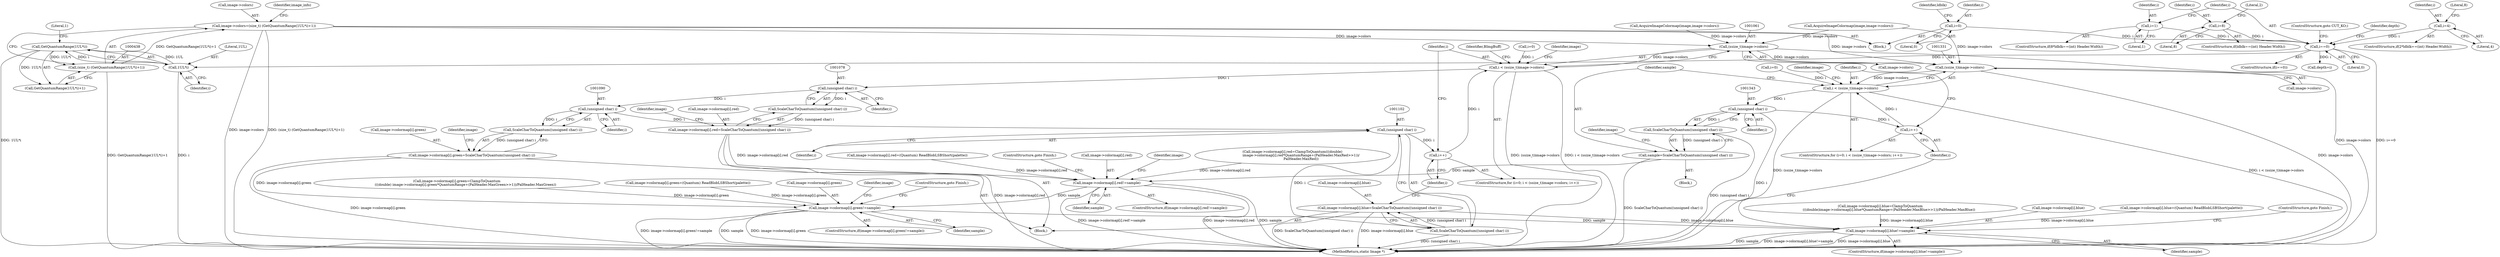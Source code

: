 digraph "0_ImageMagick_1e59b29e520d2beab73e8c78aacd5f1c0d76196d@pointer" {
"1000433" [label="(Call,image->colors=(size_t) (GetQuantumRange(1UL*i)+1))"];
"1000437" [label="(Call,(size_t) (GetQuantumRange(1UL*i)+1))"];
"1000440" [label="(Call,GetQuantumRange(1UL*i))"];
"1000441" [label="(Call,1UL*i)"];
"1000407" [label="(Call,i==0)"];
"1000403" [label="(Call,i=1)"];
"1000366" [label="(Call,i=0)"];
"1000377" [label="(Call,i=8)"];
"1000390" [label="(Call,i=4)"];
"1001060" [label="(Call,(ssize_t)image->colors)"];
"1001058" [label="(Call,i < (ssize_t)image->colors)"];
"1001077" [label="(Call,(unsigned char) i)"];
"1001076" [label="(Call,ScaleCharToQuantum((unsigned char) i))"];
"1001068" [label="(Call,image->colormap[i].red=ScaleCharToQuantum((unsigned char) i))"];
"1001346" [label="(Call,image->colormap[i].red!=sample)"];
"1001357" [label="(Call,image->colormap[i].green!=sample)"];
"1001368" [label="(Call,image->colormap[i].blue!=sample)"];
"1001089" [label="(Call,(unsigned char) i)"];
"1001088" [label="(Call,ScaleCharToQuantum((unsigned char) i))"];
"1001080" [label="(Call,image->colormap[i].green=ScaleCharToQuantum((unsigned char) i))"];
"1001101" [label="(Call,(unsigned char) i)"];
"1001065" [label="(Call,i++)"];
"1001100" [label="(Call,ScaleCharToQuantum((unsigned char) i))"];
"1001092" [label="(Call,image->colormap[i].blue=ScaleCharToQuantum((unsigned char) i))"];
"1001330" [label="(Call,(ssize_t)image->colors)"];
"1001328" [label="(Call,i < (ssize_t)image->colors)"];
"1001342" [label="(Call,(unsigned char) i)"];
"1001335" [label="(Call,i++)"];
"1001341" [label="(Call,ScaleCharToQuantum((unsigned char) i))"];
"1001339" [label="(Call,sample=ScaleCharToQuantum((unsigned char) i))"];
"1000871" [label="(Call,image->colormap[i].red=(Quantum) ReadBlobLSBShort(palette))"];
"1001346" [label="(Call,image->colormap[i].red!=sample)"];
"1001088" [label="(Call,ScaleCharToQuantum((unsigned char) i))"];
"1000412" [label="(Identifier,depth)"];
"1000369" [label="(ControlStructure,if(ldblk==(int) Header.Width))"];
"1001043" [label="(Call,AcquireImageColormap(image,image->colors))"];
"1001336" [label="(Identifier,i)"];
"1001081" [label="(Call,image->colormap[i].green)"];
"1001325" [label="(Call,i=0)"];
"1001377" [label="(ControlStructure,goto Finish;)"];
"1001077" [label="(Call,(unsigned char) i)"];
"1001355" [label="(ControlStructure,goto Finish;)"];
"1001368" [label="(Call,image->colormap[i].blue!=sample)"];
"1000404" [label="(Identifier,i)"];
"1000448" [label="(Identifier,image_info)"];
"1000433" [label="(Call,image->colors=(size_t) (GetQuantumRange(1UL*i)+1))"];
"1000406" [label="(ControlStructure,if(i==0))"];
"1001065" [label="(Call,i++)"];
"1001329" [label="(Identifier,i)"];
"1001356" [label="(ControlStructure,if(image->colormap[i].green!=sample))"];
"1001354" [label="(Identifier,sample)"];
"1000444" [label="(Literal,1)"];
"1000371" [label="(Identifier,ldblk)"];
"1001103" [label="(Identifier,i)"];
"1001382" [label="(Identifier,image)"];
"1000443" [label="(Identifier,i)"];
"1001367" [label="(ControlStructure,if(image->colormap[i].blue!=sample))"];
"1000368" [label="(Literal,0)"];
"1000774" [label="(Call,AcquireImageColormap(image,image->colors))"];
"1000367" [label="(Identifier,i)"];
"1001059" [label="(Identifier,i)"];
"1001066" [label="(Identifier,i)"];
"1000391" [label="(Identifier,i)"];
"1001062" [label="(Call,image->colors)"];
"1001347" [label="(Call,image->colormap[i].red)"];
"1001084" [label="(Identifier,image)"];
"1000434" [label="(Call,image->colors)"];
"1000442" [label="(Literal,1UL)"];
"1000392" [label="(Literal,4)"];
"1000408" [label="(Identifier,i)"];
"1001345" [label="(ControlStructure,if(image->colormap[i].red!=sample))"];
"1001093" [label="(Call,image->colormap[i].blue)"];
"1000440" [label="(Call,GetQuantumRange(1UL*i))"];
"1000410" [label="(ControlStructure,goto CUT_KO;)"];
"1000122" [label="(Block,)"];
"1001101" [label="(Call,(unsigned char) i)"];
"1001055" [label="(Call,i=0)"];
"1001337" [label="(Block,)"];
"1000379" [label="(Literal,8)"];
"1000380" [label="(ControlStructure,if(2*ldblk==(int) Header.Width))"];
"1000943" [label="(Call,image->colormap[i].green=ClampToQuantum\n                (((double) image->colormap[i].green*QuantumRange+(PalHeader.MaxGreen>>1))/PalHeader.MaxGreen))"];
"1000922" [label="(Call,image->colormap[i].green=(Quantum) ReadBlobLSBShort(palette))"];
"1001339" [label="(Call,sample=ScaleCharToQuantum((unsigned char) i))"];
"1001340" [label="(Identifier,sample)"];
"1001067" [label="(Block,)"];
"1000390" [label="(Call,i=4)"];
"1000396" [label="(Literal,8)"];
"1000393" [label="(ControlStructure,if(8*ldblk==(int) Header.Width))"];
"1000366" [label="(Call,i=0)"];
"1001358" [label="(Call,image->colormap[i].green)"];
"1001332" [label="(Call,image->colors)"];
"1001361" [label="(Identifier,image)"];
"1001328" [label="(Call,i < (ssize_t)image->colors)"];
"1000377" [label="(Call,i=8)"];
"1001520" [label="(MethodReturn,static Image *)"];
"1001357" [label="(Call,image->colormap[i].green!=sample)"];
"1001079" [label="(Identifier,i)"];
"1001372" [label="(Identifier,image)"];
"1001335" [label="(Call,i++)"];
"1001092" [label="(Call,image->colormap[i].blue=ScaleCharToQuantum((unsigned char) i))"];
"1001344" [label="(Identifier,i)"];
"1000441" [label="(Call,1UL*i)"];
"1000892" [label="(Call,image->colormap[i].red=ClampToQuantum(((double)\n                image->colormap[i].red*QuantumRange+(PalHeader.MaxRed>>1))/\n                PalHeader.MaxRed))"];
"1001076" [label="(Call,ScaleCharToQuantum((unsigned char) i))"];
"1000994" [label="(Call,image->colormap[i].blue=ClampToQuantum\n                (((double)image->colormap[i].blue*QuantumRange+(PalHeader.MaxBlue>>1))/PalHeader.MaxBlue))"];
"1001350" [label="(Identifier,image)"];
"1000378" [label="(Identifier,i)"];
"1000405" [label="(Literal,1)"];
"1000403" [label="(Call,i=1)"];
"1001060" [label="(Call,(ssize_t)image->colors)"];
"1001054" [label="(ControlStructure,for (i=0; i < (ssize_t)image->colors; i++))"];
"1001324" [label="(ControlStructure,for (i=0; i < (ssize_t)image->colors; i++))"];
"1001091" [label="(Identifier,i)"];
"1000439" [label="(Call,GetQuantumRange(1UL*i)+1)"];
"1001365" [label="(Identifier,sample)"];
"1001072" [label="(Identifier,image)"];
"1001369" [label="(Call,image->colormap[i].blue)"];
"1001341" [label="(Call,ScaleCharToQuantum((unsigned char) i))"];
"1001330" [label="(Call,(ssize_t)image->colors)"];
"1000973" [label="(Call,image->colormap[i].blue=(Quantum) ReadBlobLSBShort(palette))"];
"1001068" [label="(Call,image->colormap[i].red=ScaleCharToQuantum((unsigned char) i))"];
"1001089" [label="(Call,(unsigned char) i)"];
"1000437" [label="(Call,(size_t) (GetQuantumRange(1UL*i)+1))"];
"1000407" [label="(Call,i==0)"];
"1000411" [label="(Call,depth=i)"];
"1000383" [label="(Literal,2)"];
"1001069" [label="(Call,image->colormap[i].red)"];
"1001100" [label="(Call,ScaleCharToQuantum((unsigned char) i))"];
"1001058" [label="(Call,i < (ssize_t)image->colors)"];
"1001376" [label="(Identifier,sample)"];
"1001080" [label="(Call,image->colormap[i].green=ScaleCharToQuantum((unsigned char) i))"];
"1001342" [label="(Call,(unsigned char) i)"];
"1000409" [label="(Literal,0)"];
"1001366" [label="(ControlStructure,goto Finish;)"];
"1001096" [label="(Identifier,image)"];
"1001105" [label="(Identifier,BImgBuff)"];
"1000433" -> "1000122"  [label="AST: "];
"1000433" -> "1000437"  [label="CFG: "];
"1000434" -> "1000433"  [label="AST: "];
"1000437" -> "1000433"  [label="AST: "];
"1000448" -> "1000433"  [label="CFG: "];
"1000433" -> "1001520"  [label="DDG: (size_t) (GetQuantumRange(1UL*i)+1)"];
"1000433" -> "1001520"  [label="DDG: image->colors"];
"1000437" -> "1000433"  [label="DDG: GetQuantumRange(1UL*i)+1"];
"1000433" -> "1001060"  [label="DDG: image->colors"];
"1000433" -> "1001330"  [label="DDG: image->colors"];
"1000437" -> "1000439"  [label="CFG: "];
"1000438" -> "1000437"  [label="AST: "];
"1000439" -> "1000437"  [label="AST: "];
"1000437" -> "1001520"  [label="DDG: GetQuantumRange(1UL*i)+1"];
"1000440" -> "1000437"  [label="DDG: 1UL*i"];
"1000440" -> "1000439"  [label="AST: "];
"1000440" -> "1000441"  [label="CFG: "];
"1000441" -> "1000440"  [label="AST: "];
"1000444" -> "1000440"  [label="CFG: "];
"1000440" -> "1001520"  [label="DDG: 1UL*i"];
"1000440" -> "1000439"  [label="DDG: 1UL*i"];
"1000441" -> "1000440"  [label="DDG: 1UL"];
"1000441" -> "1000440"  [label="DDG: i"];
"1000441" -> "1000443"  [label="CFG: "];
"1000442" -> "1000441"  [label="AST: "];
"1000443" -> "1000441"  [label="AST: "];
"1000441" -> "1001520"  [label="DDG: i"];
"1000407" -> "1000441"  [label="DDG: i"];
"1000407" -> "1000406"  [label="AST: "];
"1000407" -> "1000409"  [label="CFG: "];
"1000408" -> "1000407"  [label="AST: "];
"1000409" -> "1000407"  [label="AST: "];
"1000410" -> "1000407"  [label="CFG: "];
"1000412" -> "1000407"  [label="CFG: "];
"1000407" -> "1001520"  [label="DDG: i==0"];
"1000403" -> "1000407"  [label="DDG: i"];
"1000366" -> "1000407"  [label="DDG: i"];
"1000377" -> "1000407"  [label="DDG: i"];
"1000390" -> "1000407"  [label="DDG: i"];
"1000407" -> "1000411"  [label="DDG: i"];
"1000403" -> "1000393"  [label="AST: "];
"1000403" -> "1000405"  [label="CFG: "];
"1000404" -> "1000403"  [label="AST: "];
"1000405" -> "1000403"  [label="AST: "];
"1000408" -> "1000403"  [label="CFG: "];
"1000366" -> "1000122"  [label="AST: "];
"1000366" -> "1000368"  [label="CFG: "];
"1000367" -> "1000366"  [label="AST: "];
"1000368" -> "1000366"  [label="AST: "];
"1000371" -> "1000366"  [label="CFG: "];
"1000377" -> "1000369"  [label="AST: "];
"1000377" -> "1000379"  [label="CFG: "];
"1000378" -> "1000377"  [label="AST: "];
"1000379" -> "1000377"  [label="AST: "];
"1000383" -> "1000377"  [label="CFG: "];
"1000390" -> "1000380"  [label="AST: "];
"1000390" -> "1000392"  [label="CFG: "];
"1000391" -> "1000390"  [label="AST: "];
"1000392" -> "1000390"  [label="AST: "];
"1000396" -> "1000390"  [label="CFG: "];
"1001060" -> "1001058"  [label="AST: "];
"1001060" -> "1001062"  [label="CFG: "];
"1001061" -> "1001060"  [label="AST: "];
"1001062" -> "1001060"  [label="AST: "];
"1001058" -> "1001060"  [label="CFG: "];
"1001060" -> "1001520"  [label="DDG: image->colors"];
"1001060" -> "1001058"  [label="DDG: image->colors"];
"1001043" -> "1001060"  [label="DDG: image->colors"];
"1000774" -> "1001060"  [label="DDG: image->colors"];
"1001060" -> "1001330"  [label="DDG: image->colors"];
"1001058" -> "1001054"  [label="AST: "];
"1001059" -> "1001058"  [label="AST: "];
"1001072" -> "1001058"  [label="CFG: "];
"1001105" -> "1001058"  [label="CFG: "];
"1001058" -> "1001520"  [label="DDG: i < (ssize_t)image->colors"];
"1001058" -> "1001520"  [label="DDG: (ssize_t)image->colors"];
"1001065" -> "1001058"  [label="DDG: i"];
"1001055" -> "1001058"  [label="DDG: i"];
"1001058" -> "1001077"  [label="DDG: i"];
"1001077" -> "1001076"  [label="AST: "];
"1001077" -> "1001079"  [label="CFG: "];
"1001078" -> "1001077"  [label="AST: "];
"1001079" -> "1001077"  [label="AST: "];
"1001076" -> "1001077"  [label="CFG: "];
"1001077" -> "1001076"  [label="DDG: i"];
"1001077" -> "1001089"  [label="DDG: i"];
"1001076" -> "1001068"  [label="AST: "];
"1001068" -> "1001076"  [label="CFG: "];
"1001076" -> "1001068"  [label="DDG: (unsigned char) i"];
"1001068" -> "1001067"  [label="AST: "];
"1001069" -> "1001068"  [label="AST: "];
"1001084" -> "1001068"  [label="CFG: "];
"1001068" -> "1001520"  [label="DDG: image->colormap[i].red"];
"1001068" -> "1001346"  [label="DDG: image->colormap[i].red"];
"1001346" -> "1001345"  [label="AST: "];
"1001346" -> "1001354"  [label="CFG: "];
"1001347" -> "1001346"  [label="AST: "];
"1001354" -> "1001346"  [label="AST: "];
"1001355" -> "1001346"  [label="CFG: "];
"1001361" -> "1001346"  [label="CFG: "];
"1001346" -> "1001520"  [label="DDG: image->colormap[i].red"];
"1001346" -> "1001520"  [label="DDG: sample"];
"1001346" -> "1001520"  [label="DDG: image->colormap[i].red!=sample"];
"1000892" -> "1001346"  [label="DDG: image->colormap[i].red"];
"1000871" -> "1001346"  [label="DDG: image->colormap[i].red"];
"1001339" -> "1001346"  [label="DDG: sample"];
"1001346" -> "1001357"  [label="DDG: sample"];
"1001357" -> "1001356"  [label="AST: "];
"1001357" -> "1001365"  [label="CFG: "];
"1001358" -> "1001357"  [label="AST: "];
"1001365" -> "1001357"  [label="AST: "];
"1001366" -> "1001357"  [label="CFG: "];
"1001372" -> "1001357"  [label="CFG: "];
"1001357" -> "1001520"  [label="DDG: image->colormap[i].green!=sample"];
"1001357" -> "1001520"  [label="DDG: sample"];
"1001357" -> "1001520"  [label="DDG: image->colormap[i].green"];
"1000943" -> "1001357"  [label="DDG: image->colormap[i].green"];
"1000922" -> "1001357"  [label="DDG: image->colormap[i].green"];
"1001080" -> "1001357"  [label="DDG: image->colormap[i].green"];
"1001357" -> "1001368"  [label="DDG: sample"];
"1001368" -> "1001367"  [label="AST: "];
"1001368" -> "1001376"  [label="CFG: "];
"1001369" -> "1001368"  [label="AST: "];
"1001376" -> "1001368"  [label="AST: "];
"1001377" -> "1001368"  [label="CFG: "];
"1001336" -> "1001368"  [label="CFG: "];
"1001368" -> "1001520"  [label="DDG: sample"];
"1001368" -> "1001520"  [label="DDG: image->colormap[i].blue!=sample"];
"1001368" -> "1001520"  [label="DDG: image->colormap[i].blue"];
"1000973" -> "1001368"  [label="DDG: image->colormap[i].blue"];
"1000994" -> "1001368"  [label="DDG: image->colormap[i].blue"];
"1001092" -> "1001368"  [label="DDG: image->colormap[i].blue"];
"1001089" -> "1001088"  [label="AST: "];
"1001089" -> "1001091"  [label="CFG: "];
"1001090" -> "1001089"  [label="AST: "];
"1001091" -> "1001089"  [label="AST: "];
"1001088" -> "1001089"  [label="CFG: "];
"1001089" -> "1001088"  [label="DDG: i"];
"1001089" -> "1001101"  [label="DDG: i"];
"1001088" -> "1001080"  [label="AST: "];
"1001080" -> "1001088"  [label="CFG: "];
"1001088" -> "1001080"  [label="DDG: (unsigned char) i"];
"1001080" -> "1001067"  [label="AST: "];
"1001081" -> "1001080"  [label="AST: "];
"1001096" -> "1001080"  [label="CFG: "];
"1001080" -> "1001520"  [label="DDG: image->colormap[i].green"];
"1001101" -> "1001100"  [label="AST: "];
"1001101" -> "1001103"  [label="CFG: "];
"1001102" -> "1001101"  [label="AST: "];
"1001103" -> "1001101"  [label="AST: "];
"1001100" -> "1001101"  [label="CFG: "];
"1001101" -> "1001065"  [label="DDG: i"];
"1001101" -> "1001100"  [label="DDG: i"];
"1001065" -> "1001054"  [label="AST: "];
"1001065" -> "1001066"  [label="CFG: "];
"1001066" -> "1001065"  [label="AST: "];
"1001059" -> "1001065"  [label="CFG: "];
"1001100" -> "1001092"  [label="AST: "];
"1001092" -> "1001100"  [label="CFG: "];
"1001100" -> "1001520"  [label="DDG: (unsigned char) i"];
"1001100" -> "1001092"  [label="DDG: (unsigned char) i"];
"1001092" -> "1001067"  [label="AST: "];
"1001093" -> "1001092"  [label="AST: "];
"1001066" -> "1001092"  [label="CFG: "];
"1001092" -> "1001520"  [label="DDG: ScaleCharToQuantum((unsigned char) i)"];
"1001092" -> "1001520"  [label="DDG: image->colormap[i].blue"];
"1001330" -> "1001328"  [label="AST: "];
"1001330" -> "1001332"  [label="CFG: "];
"1001331" -> "1001330"  [label="AST: "];
"1001332" -> "1001330"  [label="AST: "];
"1001328" -> "1001330"  [label="CFG: "];
"1001330" -> "1001520"  [label="DDG: image->colors"];
"1001330" -> "1001328"  [label="DDG: image->colors"];
"1000774" -> "1001330"  [label="DDG: image->colors"];
"1001328" -> "1001324"  [label="AST: "];
"1001329" -> "1001328"  [label="AST: "];
"1001340" -> "1001328"  [label="CFG: "];
"1001382" -> "1001328"  [label="CFG: "];
"1001328" -> "1001520"  [label="DDG: (ssize_t)image->colors"];
"1001328" -> "1001520"  [label="DDG: i < (ssize_t)image->colors"];
"1001325" -> "1001328"  [label="DDG: i"];
"1001335" -> "1001328"  [label="DDG: i"];
"1001328" -> "1001342"  [label="DDG: i"];
"1001342" -> "1001341"  [label="AST: "];
"1001342" -> "1001344"  [label="CFG: "];
"1001343" -> "1001342"  [label="AST: "];
"1001344" -> "1001342"  [label="AST: "];
"1001341" -> "1001342"  [label="CFG: "];
"1001342" -> "1001520"  [label="DDG: i"];
"1001342" -> "1001335"  [label="DDG: i"];
"1001342" -> "1001341"  [label="DDG: i"];
"1001335" -> "1001324"  [label="AST: "];
"1001335" -> "1001336"  [label="CFG: "];
"1001336" -> "1001335"  [label="AST: "];
"1001329" -> "1001335"  [label="CFG: "];
"1001341" -> "1001339"  [label="AST: "];
"1001339" -> "1001341"  [label="CFG: "];
"1001341" -> "1001520"  [label="DDG: (unsigned char) i"];
"1001341" -> "1001339"  [label="DDG: (unsigned char) i"];
"1001339" -> "1001337"  [label="AST: "];
"1001340" -> "1001339"  [label="AST: "];
"1001350" -> "1001339"  [label="CFG: "];
"1001339" -> "1001520"  [label="DDG: ScaleCharToQuantum((unsigned char) i)"];
}
